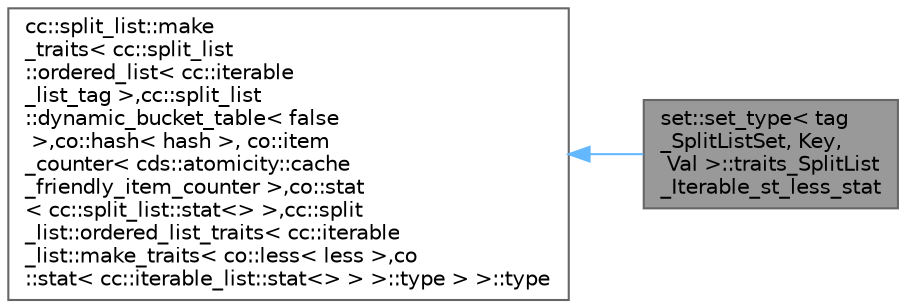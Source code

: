 digraph "set::set_type&lt; tag_SplitListSet, Key, Val &gt;::traits_SplitList_Iterable_st_less_stat"
{
 // LATEX_PDF_SIZE
  bgcolor="transparent";
  edge [fontname=Helvetica,fontsize=10,labelfontname=Helvetica,labelfontsize=10];
  node [fontname=Helvetica,fontsize=10,shape=box,height=0.2,width=0.4];
  rankdir="LR";
  Node1 [id="Node000001",label="set::set_type\< tag\l_SplitListSet, Key,\l Val \>::traits_SplitList\l_Iterable_st_less_stat",height=0.2,width=0.4,color="gray40", fillcolor="grey60", style="filled", fontcolor="black",tooltip=" "];
  Node2 -> Node1 [id="edge1_Node000001_Node000002",dir="back",color="steelblue1",style="solid",tooltip=" "];
  Node2 [id="Node000002",label="cc::split_list::make\l_traits\< cc::split_list\l::ordered_list\< cc::iterable\l_list_tag \>,cc::split_list\l::dynamic_bucket_table\< false\l \>,co::hash\< hash \>, co::item\l_counter\< cds::atomicity::cache\l_friendly_item_counter \>,co::stat\l\< cc::split_list::stat\<\> \>,cc::split\l_list::ordered_list_traits\< cc::iterable\l_list::make_traits\< co::less\< less \>,co\l::stat\< cc::iterable_list::stat\<\> \> \>::type \> \>::type",height=0.2,width=0.4,color="gray40", fillcolor="white", style="filled",tooltip=" "];
}
